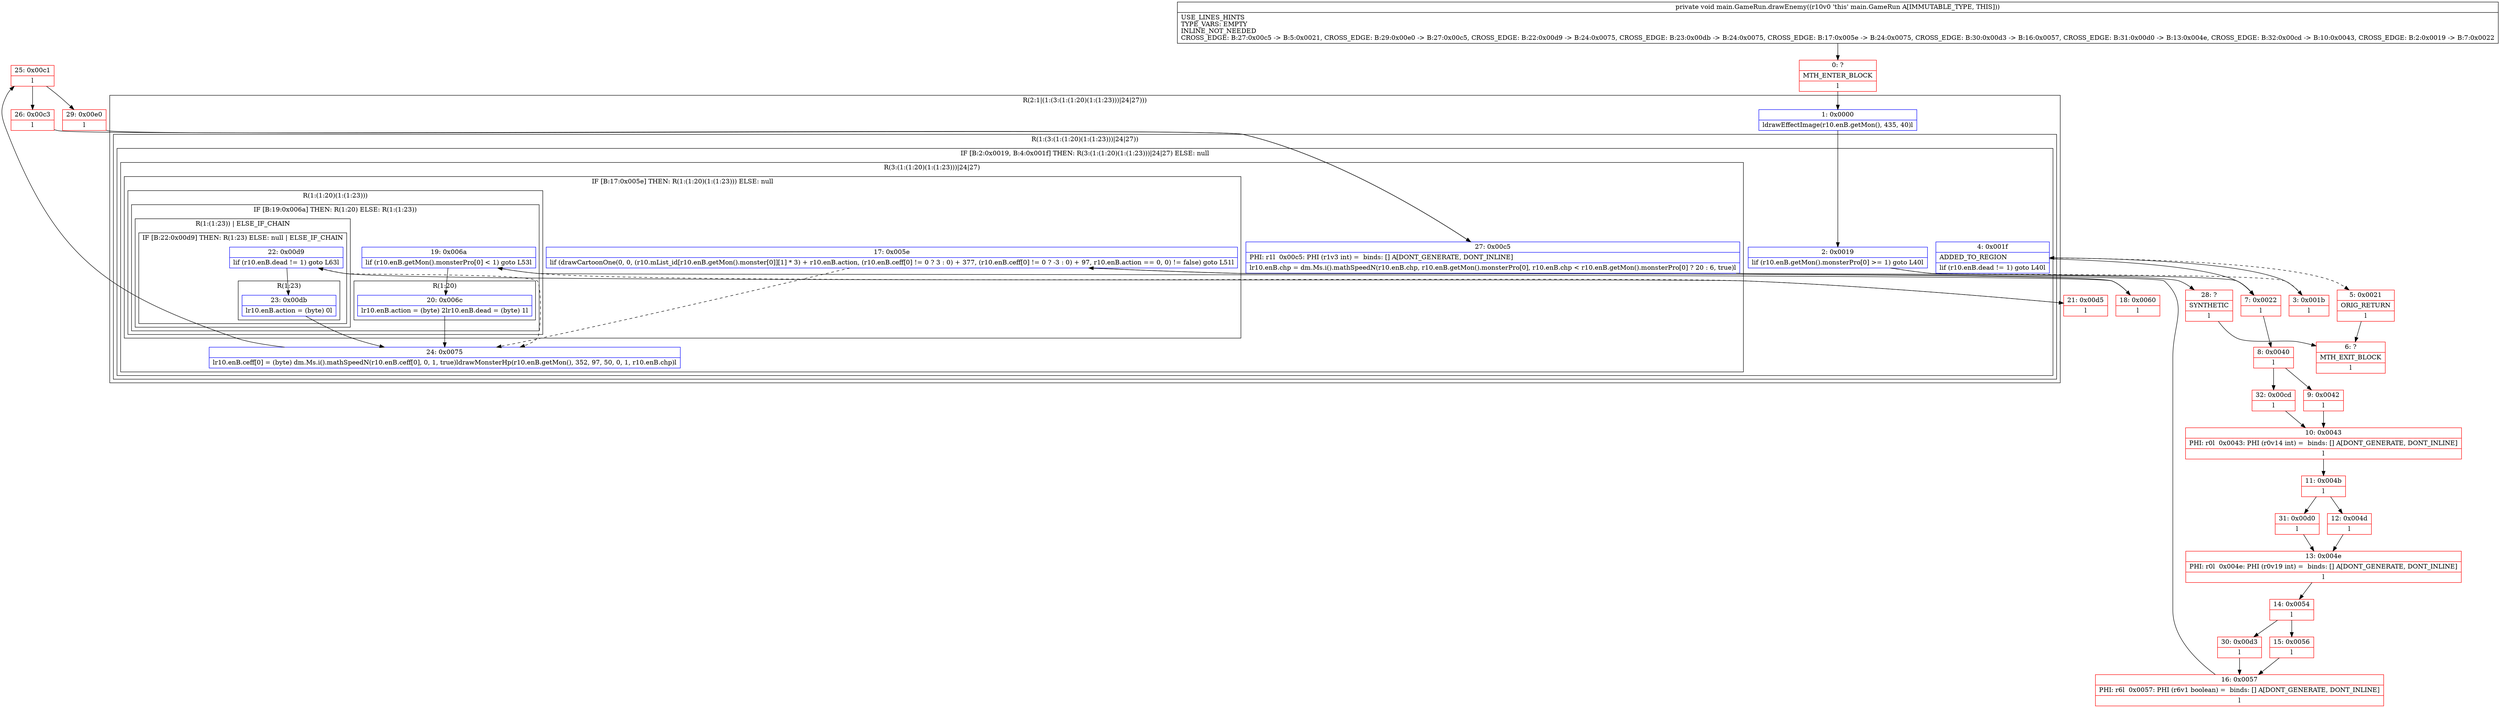digraph "CFG formain.GameRun.drawEnemy()V" {
subgraph cluster_Region_405285292 {
label = "R(2:1|(1:(3:(1:(1:20)(1:(1:23)))|24|27)))";
node [shape=record,color=blue];
Node_1 [shape=record,label="{1\:\ 0x0000|ldrawEffectImage(r10.enB.getMon(), 435, 40)l}"];
subgraph cluster_Region_1615354137 {
label = "R(1:(3:(1:(1:20)(1:(1:23)))|24|27))";
node [shape=record,color=blue];
subgraph cluster_IfRegion_1864205036 {
label = "IF [B:2:0x0019, B:4:0x001f] THEN: R(3:(1:(1:20)(1:(1:23)))|24|27) ELSE: null";
node [shape=record,color=blue];
Node_2 [shape=record,label="{2\:\ 0x0019|lif (r10.enB.getMon().monsterPro[0] \>= 1) goto L40l}"];
Node_4 [shape=record,label="{4\:\ 0x001f|ADDED_TO_REGION\l|lif (r10.enB.dead != 1) goto L40l}"];
subgraph cluster_Region_2145689488 {
label = "R(3:(1:(1:20)(1:(1:23)))|24|27)";
node [shape=record,color=blue];
subgraph cluster_IfRegion_643345545 {
label = "IF [B:17:0x005e] THEN: R(1:(1:20)(1:(1:23))) ELSE: null";
node [shape=record,color=blue];
Node_17 [shape=record,label="{17\:\ 0x005e|lif (drawCartoonOne(0, 0, (r10.mList_id[r10.enB.getMon().monster[0]][1] * 3) + r10.enB.action, (r10.enB.ceff[0] != 0 ? 3 : 0) + 377, (r10.enB.ceff[0] != 0 ? \-3 : 0) + 97, r10.enB.action == 0, 0) != false) goto L51l}"];
subgraph cluster_Region_83540426 {
label = "R(1:(1:20)(1:(1:23)))";
node [shape=record,color=blue];
subgraph cluster_IfRegion_124997979 {
label = "IF [B:19:0x006a] THEN: R(1:20) ELSE: R(1:(1:23))";
node [shape=record,color=blue];
Node_19 [shape=record,label="{19\:\ 0x006a|lif (r10.enB.getMon().monsterPro[0] \< 1) goto L53l}"];
subgraph cluster_Region_1555056186 {
label = "R(1:20)";
node [shape=record,color=blue];
Node_20 [shape=record,label="{20\:\ 0x006c|lr10.enB.action = (byte) 2lr10.enB.dead = (byte) 1l}"];
}
subgraph cluster_Region_1064277441 {
label = "R(1:(1:23)) | ELSE_IF_CHAIN\l";
node [shape=record,color=blue];
subgraph cluster_IfRegion_1854562063 {
label = "IF [B:22:0x00d9] THEN: R(1:23) ELSE: null | ELSE_IF_CHAIN\l";
node [shape=record,color=blue];
Node_22 [shape=record,label="{22\:\ 0x00d9|lif (r10.enB.dead != 1) goto L63l}"];
subgraph cluster_Region_1936597516 {
label = "R(1:23)";
node [shape=record,color=blue];
Node_23 [shape=record,label="{23\:\ 0x00db|lr10.enB.action = (byte) 0l}"];
}
}
}
}
}
}
Node_24 [shape=record,label="{24\:\ 0x0075|lr10.enB.ceff[0] = (byte) dm.Ms.i().mathSpeedN(r10.enB.ceff[0], 0, 1, true)ldrawMonsterHp(r10.enB.getMon(), 352, 97, 50, 0, 1, r10.enB.chp)l}"];
Node_27 [shape=record,label="{27\:\ 0x00c5|PHI: r1l  0x00c5: PHI (r1v3 int) =  binds: [] A[DONT_GENERATE, DONT_INLINE]\l|lr10.enB.chp = dm.Ms.i().mathSpeedN(r10.enB.chp, r10.enB.getMon().monsterPro[0], r10.enB.chp \< r10.enB.getMon().monsterPro[0] ? 20 : 6, true)l}"];
}
}
}
}
Node_0 [shape=record,color=red,label="{0\:\ ?|MTH_ENTER_BLOCK\l|l}"];
Node_3 [shape=record,color=red,label="{3\:\ 0x001b|l}"];
Node_5 [shape=record,color=red,label="{5\:\ 0x0021|ORIG_RETURN\l|l}"];
Node_6 [shape=record,color=red,label="{6\:\ ?|MTH_EXIT_BLOCK\l|l}"];
Node_7 [shape=record,color=red,label="{7\:\ 0x0022|l}"];
Node_8 [shape=record,color=red,label="{8\:\ 0x0040|l}"];
Node_9 [shape=record,color=red,label="{9\:\ 0x0042|l}"];
Node_10 [shape=record,color=red,label="{10\:\ 0x0043|PHI: r0l  0x0043: PHI (r0v14 int) =  binds: [] A[DONT_GENERATE, DONT_INLINE]\l|l}"];
Node_11 [shape=record,color=red,label="{11\:\ 0x004b|l}"];
Node_12 [shape=record,color=red,label="{12\:\ 0x004d|l}"];
Node_13 [shape=record,color=red,label="{13\:\ 0x004e|PHI: r0l  0x004e: PHI (r0v19 int) =  binds: [] A[DONT_GENERATE, DONT_INLINE]\l|l}"];
Node_14 [shape=record,color=red,label="{14\:\ 0x0054|l}"];
Node_15 [shape=record,color=red,label="{15\:\ 0x0056|l}"];
Node_16 [shape=record,color=red,label="{16\:\ 0x0057|PHI: r6l  0x0057: PHI (r6v1 boolean) =  binds: [] A[DONT_GENERATE, DONT_INLINE]\l|l}"];
Node_18 [shape=record,color=red,label="{18\:\ 0x0060|l}"];
Node_21 [shape=record,color=red,label="{21\:\ 0x00d5|l}"];
Node_25 [shape=record,color=red,label="{25\:\ 0x00c1|l}"];
Node_26 [shape=record,color=red,label="{26\:\ 0x00c3|l}"];
Node_28 [shape=record,color=red,label="{28\:\ ?|SYNTHETIC\l|l}"];
Node_29 [shape=record,color=red,label="{29\:\ 0x00e0|l}"];
Node_30 [shape=record,color=red,label="{30\:\ 0x00d3|l}"];
Node_31 [shape=record,color=red,label="{31\:\ 0x00d0|l}"];
Node_32 [shape=record,color=red,label="{32\:\ 0x00cd|l}"];
MethodNode[shape=record,label="{private void main.GameRun.drawEnemy((r10v0 'this' main.GameRun A[IMMUTABLE_TYPE, THIS]))  | USE_LINES_HINTS\lTYPE_VARS: EMPTY\lINLINE_NOT_NEEDED\lCROSS_EDGE: B:27:0x00c5 \-\> B:5:0x0021, CROSS_EDGE: B:29:0x00e0 \-\> B:27:0x00c5, CROSS_EDGE: B:22:0x00d9 \-\> B:24:0x0075, CROSS_EDGE: B:23:0x00db \-\> B:24:0x0075, CROSS_EDGE: B:17:0x005e \-\> B:24:0x0075, CROSS_EDGE: B:30:0x00d3 \-\> B:16:0x0057, CROSS_EDGE: B:31:0x00d0 \-\> B:13:0x004e, CROSS_EDGE: B:32:0x00cd \-\> B:10:0x0043, CROSS_EDGE: B:2:0x0019 \-\> B:7:0x0022\l}"];
MethodNode -> Node_0;
Node_1 -> Node_2;
Node_2 -> Node_3[style=dashed];
Node_2 -> Node_7;
Node_4 -> Node_5[style=dashed];
Node_4 -> Node_7;
Node_17 -> Node_18;
Node_17 -> Node_24[style=dashed];
Node_19 -> Node_20;
Node_19 -> Node_21[style=dashed];
Node_20 -> Node_24;
Node_22 -> Node_24[style=dashed];
Node_22 -> Node_23;
Node_23 -> Node_24;
Node_24 -> Node_25;
Node_27 -> Node_28;
Node_0 -> Node_1;
Node_3 -> Node_4;
Node_5 -> Node_6;
Node_7 -> Node_8;
Node_8 -> Node_9;
Node_8 -> Node_32;
Node_9 -> Node_10;
Node_10 -> Node_11;
Node_11 -> Node_12;
Node_11 -> Node_31;
Node_12 -> Node_13;
Node_13 -> Node_14;
Node_14 -> Node_15;
Node_14 -> Node_30;
Node_15 -> Node_16;
Node_16 -> Node_17;
Node_18 -> Node_19;
Node_21 -> Node_22;
Node_25 -> Node_26;
Node_25 -> Node_29;
Node_26 -> Node_27;
Node_28 -> Node_6;
Node_29 -> Node_27;
Node_30 -> Node_16;
Node_31 -> Node_13;
Node_32 -> Node_10;
}

